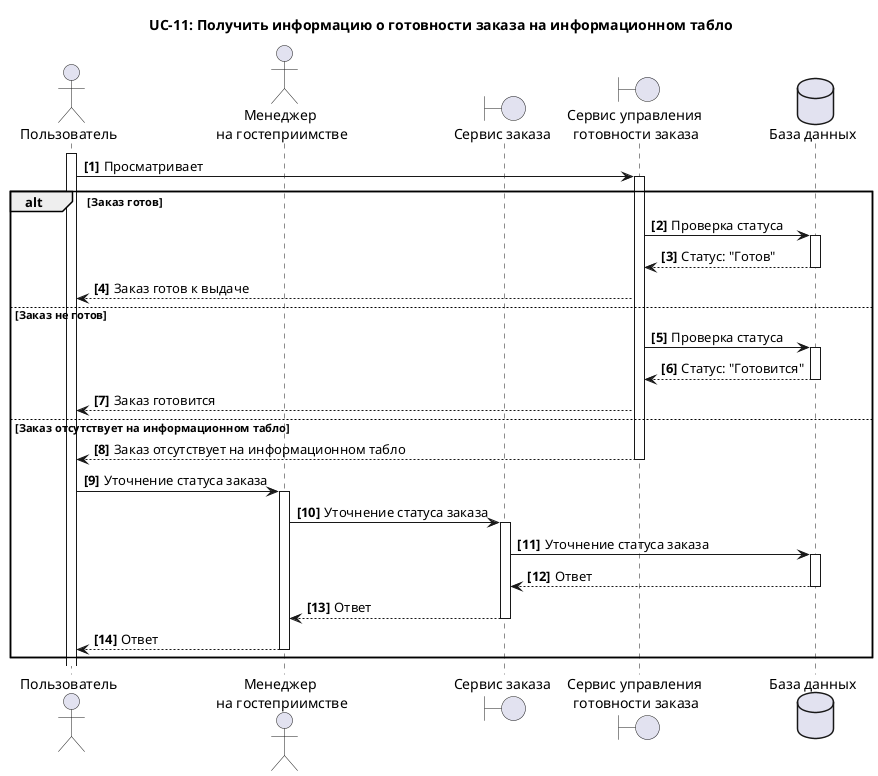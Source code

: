 @startuml
title UC-11: Получить информацию о готовности заказа на информационном табло
actor "Пользователь" as U 
actor "Менеджер \nна гостеприимстве" as M  
boundary "Сервис заказа" as S
boundary "Сервис управления \nготовности заказа" as BOARD
dataBase "База данных" as DB 
autonumber "<b>[0]" 
activate U

U->BOARD++: Просматривает

alt Заказ готов
BOARD->DB++: Проверка статуса 
return Статус: "Готов"
BOARD-->U:Заказ готов к выдаче

else  Заказ не готов
BOARD->DB++: Проверка статуса 
DB-->BOARD--: Статус: "Готовится" 
BOARD-->U:Заказ готовится

else  Заказ отсутствует на информационном табло
BOARD-->U:Заказ отсутствует на информационном табло
deactivate BOARD
U->M++: Уточнение статуса заказа
M->S++: Уточнение статуса заказа
S->DB++: Уточнение статуса заказа
return Ответ
return Ответ
return Ответ
BOARD--
end
@enduml
